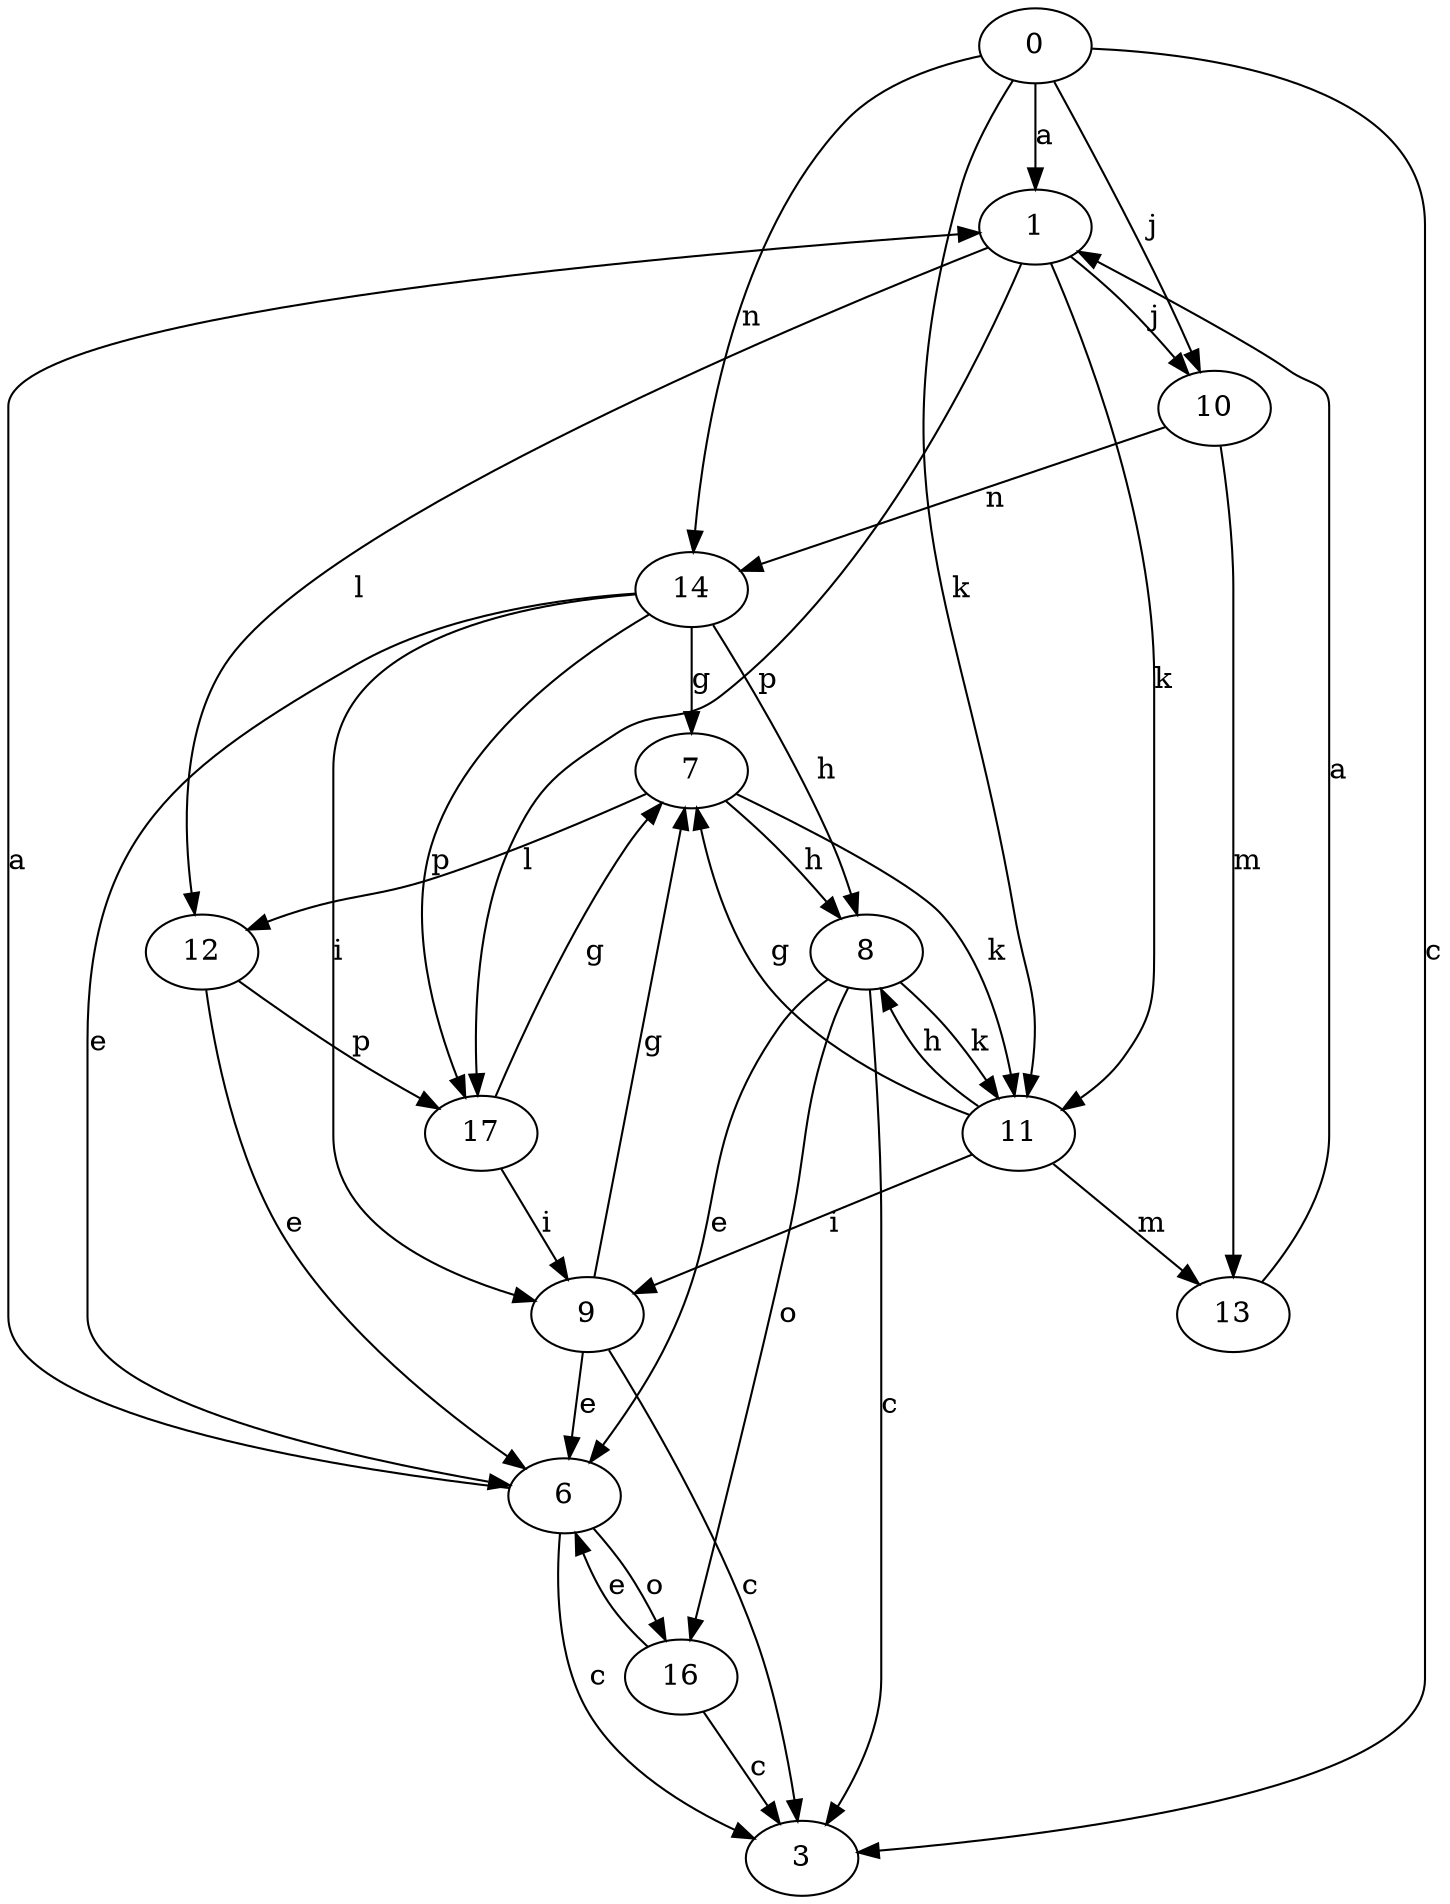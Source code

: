 strict digraph  {
0;
1;
3;
6;
7;
8;
9;
10;
11;
12;
13;
14;
16;
17;
0 -> 1  [label=a];
0 -> 3  [label=c];
0 -> 10  [label=j];
0 -> 11  [label=k];
0 -> 14  [label=n];
1 -> 10  [label=j];
1 -> 11  [label=k];
1 -> 12  [label=l];
1 -> 17  [label=p];
6 -> 1  [label=a];
6 -> 3  [label=c];
6 -> 16  [label=o];
7 -> 8  [label=h];
7 -> 11  [label=k];
7 -> 12  [label=l];
8 -> 3  [label=c];
8 -> 6  [label=e];
8 -> 11  [label=k];
8 -> 16  [label=o];
9 -> 3  [label=c];
9 -> 6  [label=e];
9 -> 7  [label=g];
10 -> 13  [label=m];
10 -> 14  [label=n];
11 -> 7  [label=g];
11 -> 8  [label=h];
11 -> 9  [label=i];
11 -> 13  [label=m];
12 -> 6  [label=e];
12 -> 17  [label=p];
13 -> 1  [label=a];
14 -> 6  [label=e];
14 -> 7  [label=g];
14 -> 8  [label=h];
14 -> 9  [label=i];
14 -> 17  [label=p];
16 -> 3  [label=c];
16 -> 6  [label=e];
17 -> 7  [label=g];
17 -> 9  [label=i];
}
